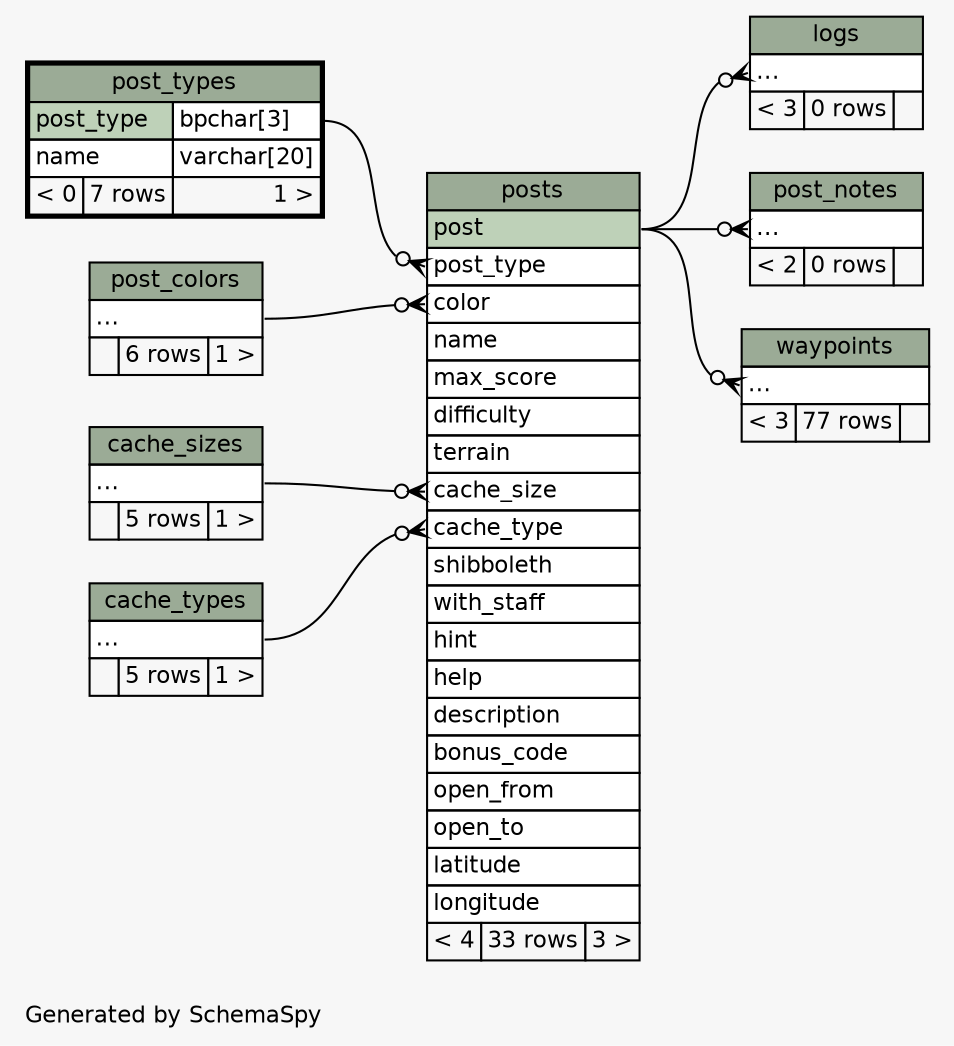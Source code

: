// dot 2.40.1 on Linux 4.12.8-gentoo
// SchemaSpy rev 590
digraph "twoDegreesRelationshipsDiagram" {
  graph [
    rankdir="RL"
    bgcolor="#f7f7f7"
    label="\nGenerated by SchemaSpy"
    labeljust="l"
    nodesep="0.18"
    ranksep="0.46"
    fontname="Helvetica"
    fontsize="11"
  ];
  node [
    fontname="Helvetica"
    fontsize="11"
    shape="plaintext"
  ];
  edge [
    arrowsize="0.8"
  ];
  "logs":"elipses":w -> "posts":"post":e [arrowhead=none dir=back arrowtail=crowodot];
  "post_notes":"elipses":w -> "posts":"post":e [arrowhead=none dir=back arrowtail=crowodot];
  "posts":"cache_size":w -> "cache_sizes":"elipses":e [arrowhead=none dir=back arrowtail=crowodot];
  "posts":"cache_type":w -> "cache_types":"elipses":e [arrowhead=none dir=back arrowtail=crowodot];
  "posts":"color":w -> "post_colors":"elipses":e [arrowhead=none dir=back arrowtail=crowodot];
  "posts":"post_type":w -> "post_types":"post_type.type":e [arrowhead=none dir=back arrowtail=crowodot];
  "waypoints":"elipses":w -> "posts":"post":e [arrowhead=none dir=back arrowtail=crowodot];
  "cache_sizes" [
    label=<
    <TABLE BORDER="0" CELLBORDER="1" CELLSPACING="0" BGCOLOR="#ffffff">
      <TR><TD COLSPAN="3" BGCOLOR="#9bab96" ALIGN="CENTER">cache_sizes</TD></TR>
      <TR><TD PORT="elipses" COLSPAN="3" ALIGN="LEFT">...</TD></TR>
      <TR><TD ALIGN="LEFT" BGCOLOR="#f7f7f7">  </TD><TD ALIGN="RIGHT" BGCOLOR="#f7f7f7">5 rows</TD><TD ALIGN="RIGHT" BGCOLOR="#f7f7f7">1 &gt;</TD></TR>
    </TABLE>>
    URL="cache_sizes.html"
    tooltip="cache_sizes"
  ];
  "cache_types" [
    label=<
    <TABLE BORDER="0" CELLBORDER="1" CELLSPACING="0" BGCOLOR="#ffffff">
      <TR><TD COLSPAN="3" BGCOLOR="#9bab96" ALIGN="CENTER">cache_types</TD></TR>
      <TR><TD PORT="elipses" COLSPAN="3" ALIGN="LEFT">...</TD></TR>
      <TR><TD ALIGN="LEFT" BGCOLOR="#f7f7f7">  </TD><TD ALIGN="RIGHT" BGCOLOR="#f7f7f7">5 rows</TD><TD ALIGN="RIGHT" BGCOLOR="#f7f7f7">1 &gt;</TD></TR>
    </TABLE>>
    URL="cache_types.html"
    tooltip="cache_types"
  ];
  "logs" [
    label=<
    <TABLE BORDER="0" CELLBORDER="1" CELLSPACING="0" BGCOLOR="#ffffff">
      <TR><TD COLSPAN="3" BGCOLOR="#9bab96" ALIGN="CENTER">logs</TD></TR>
      <TR><TD PORT="elipses" COLSPAN="3" ALIGN="LEFT">...</TD></TR>
      <TR><TD ALIGN="LEFT" BGCOLOR="#f7f7f7">&lt; 3</TD><TD ALIGN="RIGHT" BGCOLOR="#f7f7f7">0 rows</TD><TD ALIGN="RIGHT" BGCOLOR="#f7f7f7">  </TD></TR>
    </TABLE>>
    URL="logs.html"
    tooltip="logs"
  ];
  "post_colors" [
    label=<
    <TABLE BORDER="0" CELLBORDER="1" CELLSPACING="0" BGCOLOR="#ffffff">
      <TR><TD COLSPAN="3" BGCOLOR="#9bab96" ALIGN="CENTER">post_colors</TD></TR>
      <TR><TD PORT="elipses" COLSPAN="3" ALIGN="LEFT">...</TD></TR>
      <TR><TD ALIGN="LEFT" BGCOLOR="#f7f7f7">  </TD><TD ALIGN="RIGHT" BGCOLOR="#f7f7f7">6 rows</TD><TD ALIGN="RIGHT" BGCOLOR="#f7f7f7">1 &gt;</TD></TR>
    </TABLE>>
    URL="post_colors.html"
    tooltip="post_colors"
  ];
  "post_notes" [
    label=<
    <TABLE BORDER="0" CELLBORDER="1" CELLSPACING="0" BGCOLOR="#ffffff">
      <TR><TD COLSPAN="3" BGCOLOR="#9bab96" ALIGN="CENTER">post_notes</TD></TR>
      <TR><TD PORT="elipses" COLSPAN="3" ALIGN="LEFT">...</TD></TR>
      <TR><TD ALIGN="LEFT" BGCOLOR="#f7f7f7">&lt; 2</TD><TD ALIGN="RIGHT" BGCOLOR="#f7f7f7">0 rows</TD><TD ALIGN="RIGHT" BGCOLOR="#f7f7f7">  </TD></TR>
    </TABLE>>
    URL="post_notes.html"
    tooltip="post_notes"
  ];
  "post_types" [
    label=<
    <TABLE BORDER="2" CELLBORDER="1" CELLSPACING="0" BGCOLOR="#ffffff">
      <TR><TD COLSPAN="3" BGCOLOR="#9bab96" ALIGN="CENTER">post_types</TD></TR>
      <TR><TD PORT="post_type" COLSPAN="2" BGCOLOR="#bed1b8" ALIGN="LEFT">post_type</TD><TD PORT="post_type.type" ALIGN="LEFT">bpchar[3]</TD></TR>
      <TR><TD PORT="name" COLSPAN="2" ALIGN="LEFT">name</TD><TD PORT="name.type" ALIGN="LEFT">varchar[20]</TD></TR>
      <TR><TD ALIGN="LEFT" BGCOLOR="#f7f7f7">&lt; 0</TD><TD ALIGN="RIGHT" BGCOLOR="#f7f7f7">7 rows</TD><TD ALIGN="RIGHT" BGCOLOR="#f7f7f7">1 &gt;</TD></TR>
    </TABLE>>
    URL="post_types.html"
    tooltip="post_types"
  ];
  "posts" [
    label=<
    <TABLE BORDER="0" CELLBORDER="1" CELLSPACING="0" BGCOLOR="#ffffff">
      <TR><TD COLSPAN="3" BGCOLOR="#9bab96" ALIGN="CENTER">posts</TD></TR>
      <TR><TD PORT="post" COLSPAN="3" BGCOLOR="#bed1b8" ALIGN="LEFT">post</TD></TR>
      <TR><TD PORT="post_type" COLSPAN="3" ALIGN="LEFT">post_type</TD></TR>
      <TR><TD PORT="color" COLSPAN="3" ALIGN="LEFT">color</TD></TR>
      <TR><TD PORT="name" COLSPAN="3" ALIGN="LEFT">name</TD></TR>
      <TR><TD PORT="max_score" COLSPAN="3" ALIGN="LEFT">max_score</TD></TR>
      <TR><TD PORT="difficulty" COLSPAN="3" ALIGN="LEFT">difficulty</TD></TR>
      <TR><TD PORT="terrain" COLSPAN="3" ALIGN="LEFT">terrain</TD></TR>
      <TR><TD PORT="cache_size" COLSPAN="3" ALIGN="LEFT">cache_size</TD></TR>
      <TR><TD PORT="cache_type" COLSPAN="3" ALIGN="LEFT">cache_type</TD></TR>
      <TR><TD PORT="shibboleth" COLSPAN="3" ALIGN="LEFT">shibboleth</TD></TR>
      <TR><TD PORT="with_staff" COLSPAN="3" ALIGN="LEFT">with_staff</TD></TR>
      <TR><TD PORT="hint" COLSPAN="3" ALIGN="LEFT">hint</TD></TR>
      <TR><TD PORT="help" COLSPAN="3" ALIGN="LEFT">help</TD></TR>
      <TR><TD PORT="description" COLSPAN="3" ALIGN="LEFT">description</TD></TR>
      <TR><TD PORT="bonus_code" COLSPAN="3" ALIGN="LEFT">bonus_code</TD></TR>
      <TR><TD PORT="open_from" COLSPAN="3" ALIGN="LEFT">open_from</TD></TR>
      <TR><TD PORT="open_to" COLSPAN="3" ALIGN="LEFT">open_to</TD></TR>
      <TR><TD PORT="latitude" COLSPAN="3" ALIGN="LEFT">latitude</TD></TR>
      <TR><TD PORT="longitude" COLSPAN="3" ALIGN="LEFT">longitude</TD></TR>
      <TR><TD ALIGN="LEFT" BGCOLOR="#f7f7f7">&lt; 4</TD><TD ALIGN="RIGHT" BGCOLOR="#f7f7f7">33 rows</TD><TD ALIGN="RIGHT" BGCOLOR="#f7f7f7">3 &gt;</TD></TR>
    </TABLE>>
    URL="posts.html"
    tooltip="posts"
  ];
  "waypoints" [
    label=<
    <TABLE BORDER="0" CELLBORDER="1" CELLSPACING="0" BGCOLOR="#ffffff">
      <TR><TD COLSPAN="3" BGCOLOR="#9bab96" ALIGN="CENTER">waypoints</TD></TR>
      <TR><TD PORT="elipses" COLSPAN="3" ALIGN="LEFT">...</TD></TR>
      <TR><TD ALIGN="LEFT" BGCOLOR="#f7f7f7">&lt; 3</TD><TD ALIGN="RIGHT" BGCOLOR="#f7f7f7">77 rows</TD><TD ALIGN="RIGHT" BGCOLOR="#f7f7f7">  </TD></TR>
    </TABLE>>
    URL="waypoints.html"
    tooltip="waypoints"
  ];
}
